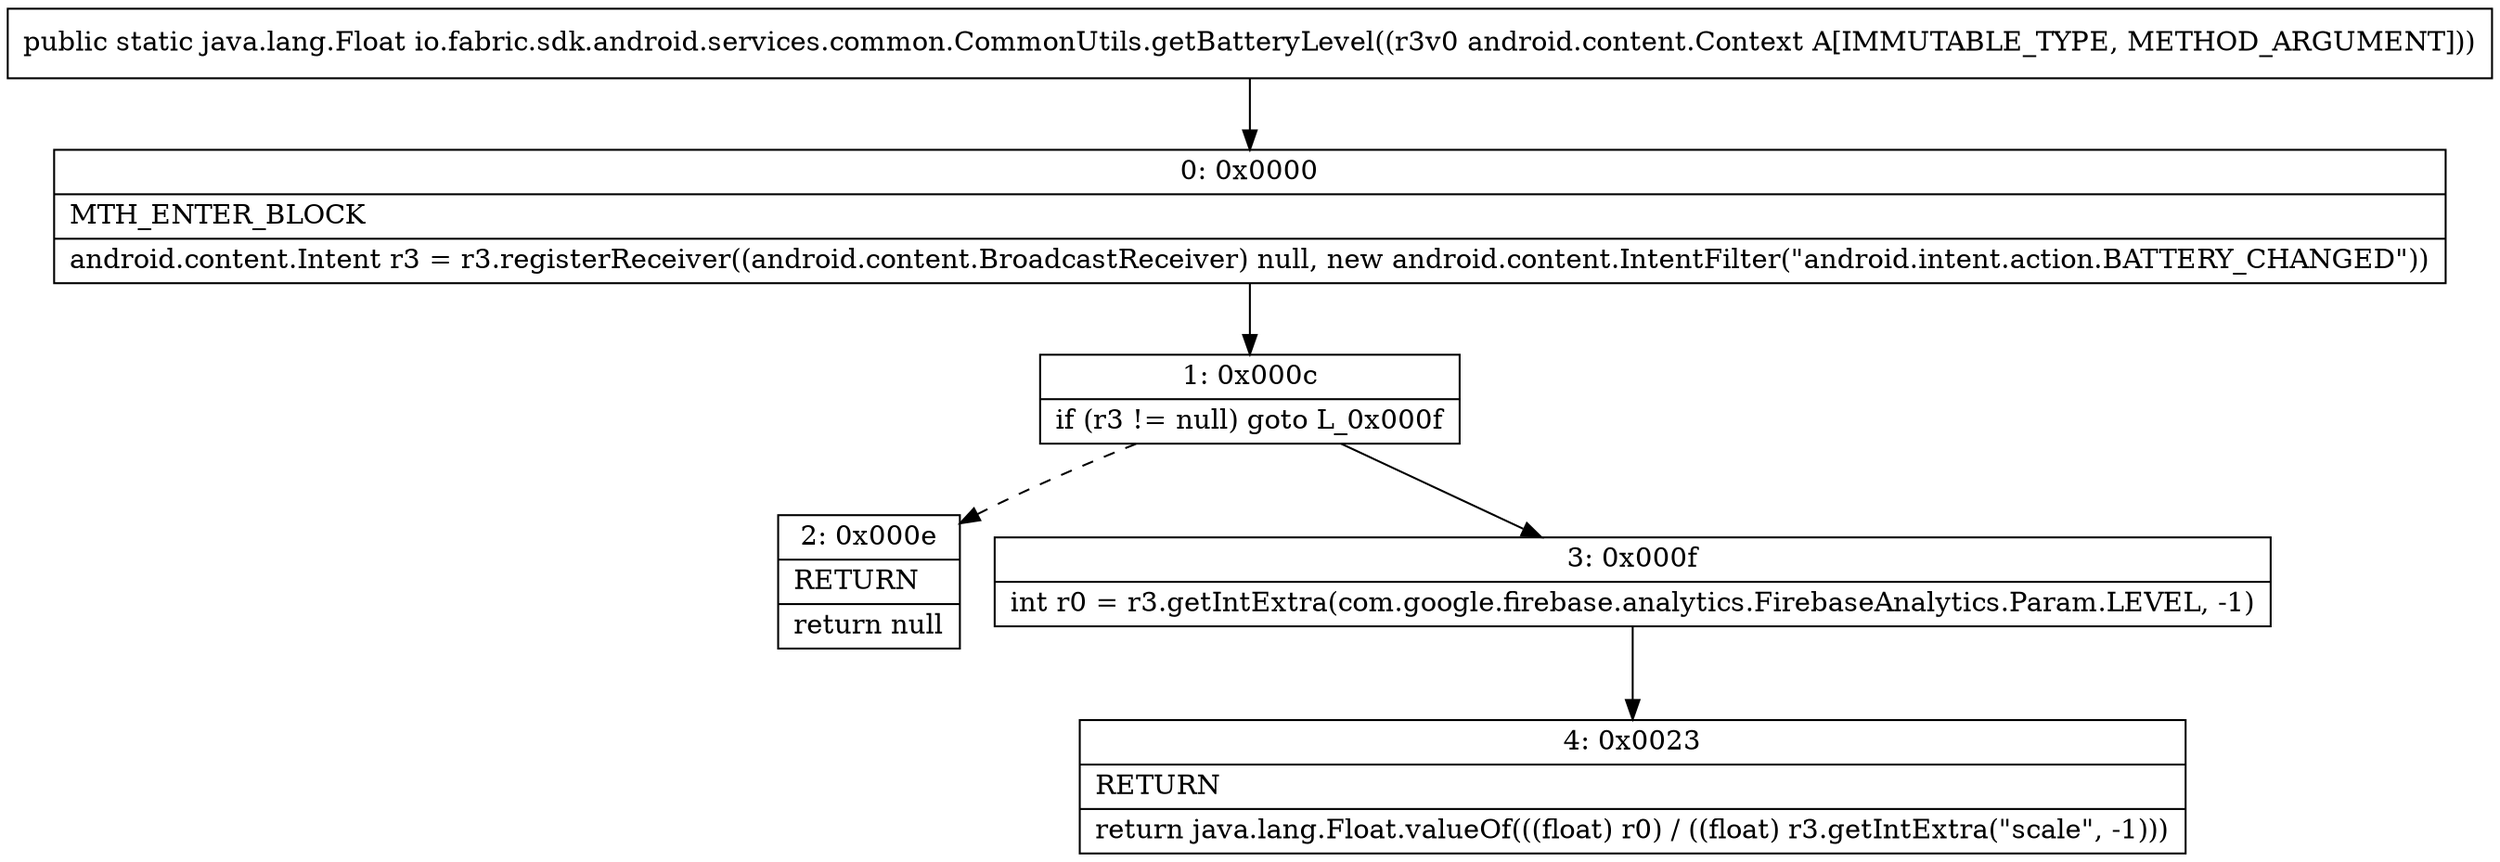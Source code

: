 digraph "CFG forio.fabric.sdk.android.services.common.CommonUtils.getBatteryLevel(Landroid\/content\/Context;)Ljava\/lang\/Float;" {
Node_0 [shape=record,label="{0\:\ 0x0000|MTH_ENTER_BLOCK\l|android.content.Intent r3 = r3.registerReceiver((android.content.BroadcastReceiver) null, new android.content.IntentFilter(\"android.intent.action.BATTERY_CHANGED\"))\l}"];
Node_1 [shape=record,label="{1\:\ 0x000c|if (r3 != null) goto L_0x000f\l}"];
Node_2 [shape=record,label="{2\:\ 0x000e|RETURN\l|return null\l}"];
Node_3 [shape=record,label="{3\:\ 0x000f|int r0 = r3.getIntExtra(com.google.firebase.analytics.FirebaseAnalytics.Param.LEVEL, \-1)\l}"];
Node_4 [shape=record,label="{4\:\ 0x0023|RETURN\l|return java.lang.Float.valueOf(((float) r0) \/ ((float) r3.getIntExtra(\"scale\", \-1)))\l}"];
MethodNode[shape=record,label="{public static java.lang.Float io.fabric.sdk.android.services.common.CommonUtils.getBatteryLevel((r3v0 android.content.Context A[IMMUTABLE_TYPE, METHOD_ARGUMENT])) }"];
MethodNode -> Node_0;
Node_0 -> Node_1;
Node_1 -> Node_2[style=dashed];
Node_1 -> Node_3;
Node_3 -> Node_4;
}

